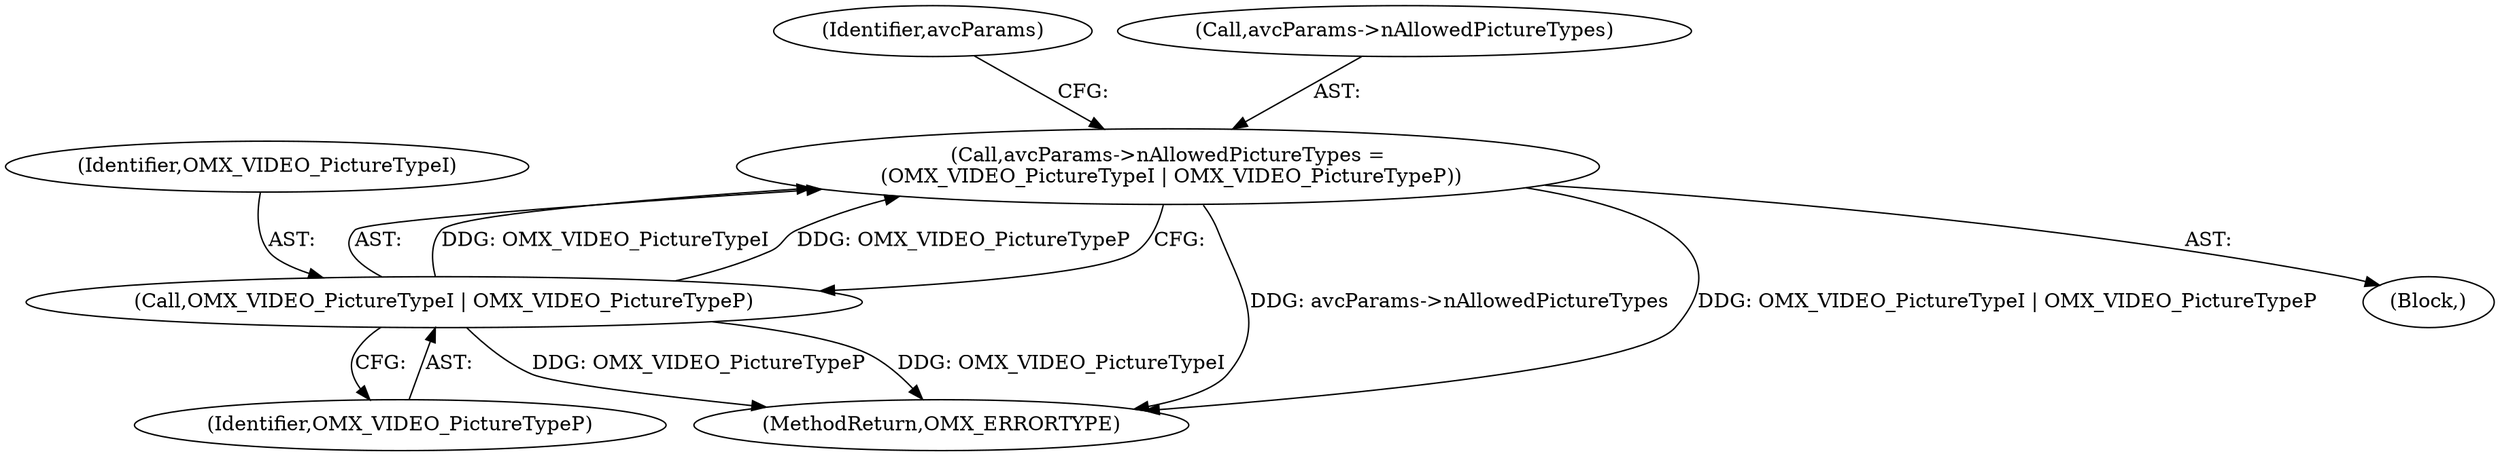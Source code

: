 digraph "0_Android_295c883fe3105b19bcd0f9e07d54c6b589fc5bff_12@pointer" {
"1000208" [label="(Call,avcParams->nAllowedPictureTypes =\n (OMX_VIDEO_PictureTypeI | OMX_VIDEO_PictureTypeP))"];
"1000212" [label="(Call,OMX_VIDEO_PictureTypeI | OMX_VIDEO_PictureTypeP)"];
"1000217" [label="(Identifier,avcParams)"];
"1000262" [label="(MethodReturn,OMX_ERRORTYPE)"];
"1000209" [label="(Call,avcParams->nAllowedPictureTypes)"];
"1000144" [label="(Block,)"];
"1000214" [label="(Identifier,OMX_VIDEO_PictureTypeP)"];
"1000213" [label="(Identifier,OMX_VIDEO_PictureTypeI)"];
"1000208" [label="(Call,avcParams->nAllowedPictureTypes =\n (OMX_VIDEO_PictureTypeI | OMX_VIDEO_PictureTypeP))"];
"1000212" [label="(Call,OMX_VIDEO_PictureTypeI | OMX_VIDEO_PictureTypeP)"];
"1000208" -> "1000144"  [label="AST: "];
"1000208" -> "1000212"  [label="CFG: "];
"1000209" -> "1000208"  [label="AST: "];
"1000212" -> "1000208"  [label="AST: "];
"1000217" -> "1000208"  [label="CFG: "];
"1000208" -> "1000262"  [label="DDG: avcParams->nAllowedPictureTypes"];
"1000208" -> "1000262"  [label="DDG: OMX_VIDEO_PictureTypeI | OMX_VIDEO_PictureTypeP"];
"1000212" -> "1000208"  [label="DDG: OMX_VIDEO_PictureTypeI"];
"1000212" -> "1000208"  [label="DDG: OMX_VIDEO_PictureTypeP"];
"1000212" -> "1000214"  [label="CFG: "];
"1000213" -> "1000212"  [label="AST: "];
"1000214" -> "1000212"  [label="AST: "];
"1000212" -> "1000262"  [label="DDG: OMX_VIDEO_PictureTypeP"];
"1000212" -> "1000262"  [label="DDG: OMX_VIDEO_PictureTypeI"];
}
